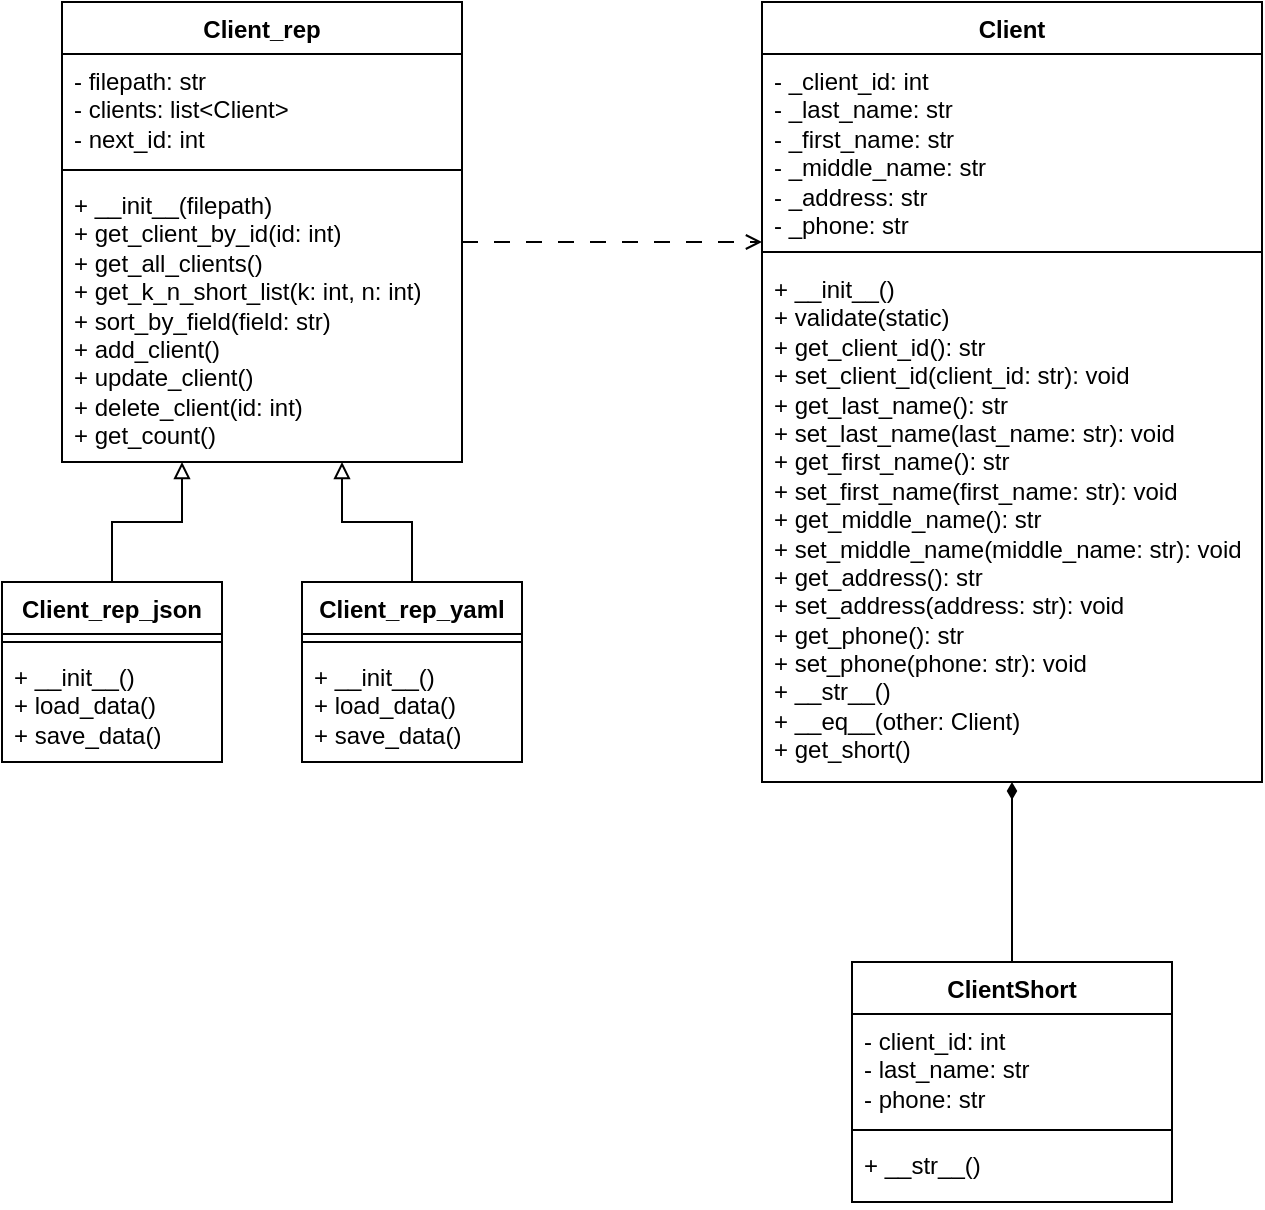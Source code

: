 <mxfile version="25.0.3">
  <diagram name="Страница — 1" id="Qg7TNX0esdktX7MQRUZs">
    <mxGraphModel dx="1195" dy="691" grid="1" gridSize="10" guides="1" tooltips="1" connect="1" arrows="1" fold="1" page="1" pageScale="1" pageWidth="827" pageHeight="900" math="0" shadow="0">
      <root>
        <mxCell id="0" />
        <mxCell id="1" parent="0" />
        <mxCell id="b8q81cn3WwMqUTTSJ5ZS-9" value="Client" style="swimlane;fontStyle=1;align=center;verticalAlign=top;childLayout=stackLayout;horizontal=1;startSize=26;horizontalStack=0;resizeParent=1;resizeParentMax=0;resizeLast=0;collapsible=1;marginBottom=0;whiteSpace=wrap;html=1;" parent="1" vertex="1">
          <mxGeometry x="510" y="40" width="250" height="390" as="geometry" />
        </mxCell>
        <mxCell id="b8q81cn3WwMqUTTSJ5ZS-10" value="&lt;div&gt;- _client_id: int&lt;/div&gt;&lt;div&gt;- _last_name: str&lt;/div&gt;&lt;div&gt;- _first_name: str&lt;/div&gt;&lt;div&gt;- _middle_name: str&lt;/div&gt;&lt;div&gt;&lt;span style=&quot;background-color: initial;&quot;&gt;- _address: str&lt;/span&gt;&lt;/div&gt;&lt;div&gt;- _phone: str&lt;/div&gt;" style="text;strokeColor=none;fillColor=none;align=left;verticalAlign=top;spacingLeft=4;spacingRight=4;overflow=hidden;rotatable=0;points=[[0,0.5],[1,0.5]];portConstraint=eastwest;whiteSpace=wrap;html=1;" parent="b8q81cn3WwMqUTTSJ5ZS-9" vertex="1">
          <mxGeometry y="26" width="250" height="94" as="geometry" />
        </mxCell>
        <mxCell id="b8q81cn3WwMqUTTSJ5ZS-11" value="" style="line;strokeWidth=1;fillColor=none;align=left;verticalAlign=middle;spacingTop=-1;spacingLeft=3;spacingRight=3;rotatable=0;labelPosition=right;points=[];portConstraint=eastwest;strokeColor=inherit;" parent="b8q81cn3WwMqUTTSJ5ZS-9" vertex="1">
          <mxGeometry y="120" width="250" height="10" as="geometry" />
        </mxCell>
        <mxCell id="b8q81cn3WwMqUTTSJ5ZS-12" value="&lt;div&gt;+ __init__()&lt;div&gt;+ validate(static)&lt;/div&gt;&lt;/div&gt;&lt;div&gt;+ get_client_id(): str&lt;/div&gt;&lt;div&gt;+ set_client_id(client_id: str): void&lt;/div&gt;&lt;div&gt;&lt;div&gt;+ get_last_name(): str&lt;/div&gt;&lt;div&gt;+ set_last_name(last_name: str): void&lt;/div&gt;&lt;/div&gt;&lt;div&gt;&lt;div&gt;+ get_first_name(): str&lt;/div&gt;&lt;div&gt;+ set_first_name(first_name: str): void&lt;/div&gt;&lt;/div&gt;&lt;div&gt;&lt;div&gt;+ get_middle_name(): str&lt;/div&gt;&lt;div&gt;+ set_middle_name(middle_name: str): void&lt;/div&gt;&lt;/div&gt;&lt;div&gt;&lt;div&gt;+ get_address(): str&lt;/div&gt;&lt;div&gt;+ set_address(address: str): void&lt;/div&gt;&lt;/div&gt;&lt;div&gt;&lt;div&gt;+ get_phone(): str&lt;/div&gt;&lt;div&gt;+ set_phone(phone: str): void&lt;/div&gt;&lt;/div&gt;&lt;div&gt;+ __str__()&lt;/div&gt;&lt;div&gt;+ __eq__(other: Client)&lt;/div&gt;&lt;div&gt;+ get_short()&lt;/div&gt;" style="text;strokeColor=none;fillColor=none;align=left;verticalAlign=top;spacingLeft=4;spacingRight=4;overflow=hidden;rotatable=0;points=[[0,0.5],[1,0.5]];portConstraint=eastwest;whiteSpace=wrap;html=1;" parent="b8q81cn3WwMqUTTSJ5ZS-9" vertex="1">
          <mxGeometry y="130" width="250" height="260" as="geometry" />
        </mxCell>
        <mxCell id="-mL4NThojfcAtNZUIqRa-12" style="edgeStyle=orthogonalEdgeStyle;rounded=0;orthogonalLoop=1;jettySize=auto;html=1;dashed=1;dashPattern=8 8;endArrow=open;endFill=0;" edge="1" parent="1" source="b8q81cn3WwMqUTTSJ5ZS-13" target="b8q81cn3WwMqUTTSJ5ZS-9">
          <mxGeometry relative="1" as="geometry">
            <Array as="points">
              <mxPoint x="440" y="160" />
              <mxPoint x="440" y="160" />
            </Array>
          </mxGeometry>
        </mxCell>
        <mxCell id="b8q81cn3WwMqUTTSJ5ZS-13" value="Client_rep" style="swimlane;fontStyle=1;align=center;verticalAlign=top;childLayout=stackLayout;horizontal=1;startSize=26;horizontalStack=0;resizeParent=1;resizeParentMax=0;resizeLast=0;collapsible=1;marginBottom=0;whiteSpace=wrap;html=1;" parent="1" vertex="1">
          <mxGeometry x="160" y="40" width="200" height="230" as="geometry" />
        </mxCell>
        <mxCell id="b8q81cn3WwMqUTTSJ5ZS-14" value="&lt;div&gt;- filepath: str&lt;/div&gt;&lt;div&gt;- clients: list&amp;lt;Client&amp;gt;&lt;/div&gt;&lt;div&gt;- next_id: int&lt;/div&gt;" style="text;strokeColor=none;fillColor=none;align=left;verticalAlign=top;spacingLeft=4;spacingRight=4;overflow=hidden;rotatable=0;points=[[0,0.5],[1,0.5]];portConstraint=eastwest;whiteSpace=wrap;html=1;" parent="b8q81cn3WwMqUTTSJ5ZS-13" vertex="1">
          <mxGeometry y="26" width="200" height="54" as="geometry" />
        </mxCell>
        <mxCell id="b8q81cn3WwMqUTTSJ5ZS-15" value="" style="line;strokeWidth=1;fillColor=none;align=left;verticalAlign=middle;spacingTop=-1;spacingLeft=3;spacingRight=3;rotatable=0;labelPosition=right;points=[];portConstraint=eastwest;strokeColor=inherit;" parent="b8q81cn3WwMqUTTSJ5ZS-13" vertex="1">
          <mxGeometry y="80" width="200" height="8" as="geometry" />
        </mxCell>
        <mxCell id="b8q81cn3WwMqUTTSJ5ZS-16" value="&lt;div&gt;+ __init__(filepath)&lt;/div&gt;&lt;div&gt;+ get_client_by_id(id: int)&lt;/div&gt;&lt;div&gt;+ get_all_clients()&lt;/div&gt;&lt;div&gt;+ get_k_n_short_list(k: int, n: int)&lt;/div&gt;&lt;div&gt;+ sort_by_field(field: str)&lt;/div&gt;&lt;div&gt;+ add_client()&lt;/div&gt;&lt;div&gt;+ update_client()&lt;/div&gt;&lt;div&gt;+ delete_client(id: int)&lt;/div&gt;&lt;div&gt;+ get_count()&lt;/div&gt;" style="text;strokeColor=none;fillColor=none;align=left;verticalAlign=top;spacingLeft=4;spacingRight=4;overflow=hidden;rotatable=0;points=[[0,0.5],[1,0.5]];portConstraint=eastwest;whiteSpace=wrap;html=1;" parent="b8q81cn3WwMqUTTSJ5ZS-13" vertex="1">
          <mxGeometry y="88" width="200" height="142" as="geometry" />
        </mxCell>
        <mxCell id="-mL4NThojfcAtNZUIqRa-10" style="edgeStyle=orthogonalEdgeStyle;rounded=0;orthogonalLoop=1;jettySize=auto;html=1;endArrow=block;endFill=0;" edge="1" parent="1" source="-mL4NThojfcAtNZUIqRa-1" target="b8q81cn3WwMqUTTSJ5ZS-13">
          <mxGeometry relative="1" as="geometry">
            <Array as="points">
              <mxPoint x="185" y="300" />
              <mxPoint x="220" y="300" />
            </Array>
          </mxGeometry>
        </mxCell>
        <mxCell id="-mL4NThojfcAtNZUIqRa-1" value="Client_rep_json" style="swimlane;fontStyle=1;align=center;verticalAlign=top;childLayout=stackLayout;horizontal=1;startSize=26;horizontalStack=0;resizeParent=1;resizeParentMax=0;resizeLast=0;collapsible=1;marginBottom=0;whiteSpace=wrap;html=1;" vertex="1" parent="1">
          <mxGeometry x="130" y="330" width="110" height="90" as="geometry" />
        </mxCell>
        <mxCell id="-mL4NThojfcAtNZUIqRa-3" value="" style="line;strokeWidth=1;fillColor=none;align=left;verticalAlign=middle;spacingTop=-1;spacingLeft=3;spacingRight=3;rotatable=0;labelPosition=right;points=[];portConstraint=eastwest;strokeColor=inherit;" vertex="1" parent="-mL4NThojfcAtNZUIqRa-1">
          <mxGeometry y="26" width="110" height="8" as="geometry" />
        </mxCell>
        <mxCell id="-mL4NThojfcAtNZUIqRa-4" value="+ __init__()&lt;div&gt;+ load_data()&lt;/div&gt;&lt;div&gt;+ save_data()&lt;/div&gt;" style="text;strokeColor=none;fillColor=none;align=left;verticalAlign=top;spacingLeft=4;spacingRight=4;overflow=hidden;rotatable=0;points=[[0,0.5],[1,0.5]];portConstraint=eastwest;whiteSpace=wrap;html=1;" vertex="1" parent="-mL4NThojfcAtNZUIqRa-1">
          <mxGeometry y="34" width="110" height="56" as="geometry" />
        </mxCell>
        <mxCell id="-mL4NThojfcAtNZUIqRa-11" style="edgeStyle=orthogonalEdgeStyle;rounded=0;orthogonalLoop=1;jettySize=auto;html=1;endArrow=block;endFill=0;" edge="1" parent="1" source="-mL4NThojfcAtNZUIqRa-7" target="b8q81cn3WwMqUTTSJ5ZS-13">
          <mxGeometry relative="1" as="geometry">
            <Array as="points">
              <mxPoint x="335" y="300" />
              <mxPoint x="300" y="300" />
            </Array>
          </mxGeometry>
        </mxCell>
        <mxCell id="-mL4NThojfcAtNZUIqRa-7" value="Client_rep_yaml" style="swimlane;fontStyle=1;align=center;verticalAlign=top;childLayout=stackLayout;horizontal=1;startSize=26;horizontalStack=0;resizeParent=1;resizeParentMax=0;resizeLast=0;collapsible=1;marginBottom=0;whiteSpace=wrap;html=1;" vertex="1" parent="1">
          <mxGeometry x="280" y="330" width="110" height="90" as="geometry" />
        </mxCell>
        <mxCell id="-mL4NThojfcAtNZUIqRa-8" value="" style="line;strokeWidth=1;fillColor=none;align=left;verticalAlign=middle;spacingTop=-1;spacingLeft=3;spacingRight=3;rotatable=0;labelPosition=right;points=[];portConstraint=eastwest;strokeColor=inherit;" vertex="1" parent="-mL4NThojfcAtNZUIqRa-7">
          <mxGeometry y="26" width="110" height="8" as="geometry" />
        </mxCell>
        <mxCell id="-mL4NThojfcAtNZUIqRa-9" value="+ __init__()&lt;div&gt;+ load_data()&lt;/div&gt;&lt;div&gt;+ save_data()&lt;/div&gt;" style="text;strokeColor=none;fillColor=none;align=left;verticalAlign=top;spacingLeft=4;spacingRight=4;overflow=hidden;rotatable=0;points=[[0,0.5],[1,0.5]];portConstraint=eastwest;whiteSpace=wrap;html=1;" vertex="1" parent="-mL4NThojfcAtNZUIqRa-7">
          <mxGeometry y="34" width="110" height="56" as="geometry" />
        </mxCell>
        <mxCell id="-mL4NThojfcAtNZUIqRa-18" style="edgeStyle=orthogonalEdgeStyle;rounded=0;orthogonalLoop=1;jettySize=auto;html=1;endArrow=diamondThin;endFill=1;strokeWidth=1;arcSize=20;" edge="1" parent="1" source="-mL4NThojfcAtNZUIqRa-14" target="b8q81cn3WwMqUTTSJ5ZS-9">
          <mxGeometry relative="1" as="geometry" />
        </mxCell>
        <mxCell id="-mL4NThojfcAtNZUIqRa-14" value="ClientShort" style="swimlane;fontStyle=1;align=center;verticalAlign=top;childLayout=stackLayout;horizontal=1;startSize=26;horizontalStack=0;resizeParent=1;resizeParentMax=0;resizeLast=0;collapsible=1;marginBottom=0;whiteSpace=wrap;html=1;" vertex="1" parent="1">
          <mxGeometry x="555" y="520" width="160" height="120" as="geometry" />
        </mxCell>
        <mxCell id="-mL4NThojfcAtNZUIqRa-15" value="- client_id: int&lt;div&gt;- last_name: str&lt;/div&gt;&lt;div&gt;- phone: str&amp;nbsp;&lt;/div&gt;" style="text;strokeColor=none;fillColor=none;align=left;verticalAlign=top;spacingLeft=4;spacingRight=4;overflow=hidden;rotatable=0;points=[[0,0.5],[1,0.5]];portConstraint=eastwest;whiteSpace=wrap;html=1;" vertex="1" parent="-mL4NThojfcAtNZUIqRa-14">
          <mxGeometry y="26" width="160" height="54" as="geometry" />
        </mxCell>
        <mxCell id="-mL4NThojfcAtNZUIqRa-16" value="" style="line;strokeWidth=1;fillColor=none;align=left;verticalAlign=middle;spacingTop=-1;spacingLeft=3;spacingRight=3;rotatable=0;labelPosition=right;points=[];portConstraint=eastwest;strokeColor=inherit;" vertex="1" parent="-mL4NThojfcAtNZUIqRa-14">
          <mxGeometry y="80" width="160" height="8" as="geometry" />
        </mxCell>
        <mxCell id="-mL4NThojfcAtNZUIqRa-17" value="+ __str__()" style="text;strokeColor=none;fillColor=none;align=left;verticalAlign=top;spacingLeft=4;spacingRight=4;overflow=hidden;rotatable=0;points=[[0,0.5],[1,0.5]];portConstraint=eastwest;whiteSpace=wrap;html=1;" vertex="1" parent="-mL4NThojfcAtNZUIqRa-14">
          <mxGeometry y="88" width="160" height="32" as="geometry" />
        </mxCell>
      </root>
    </mxGraphModel>
  </diagram>
</mxfile>

